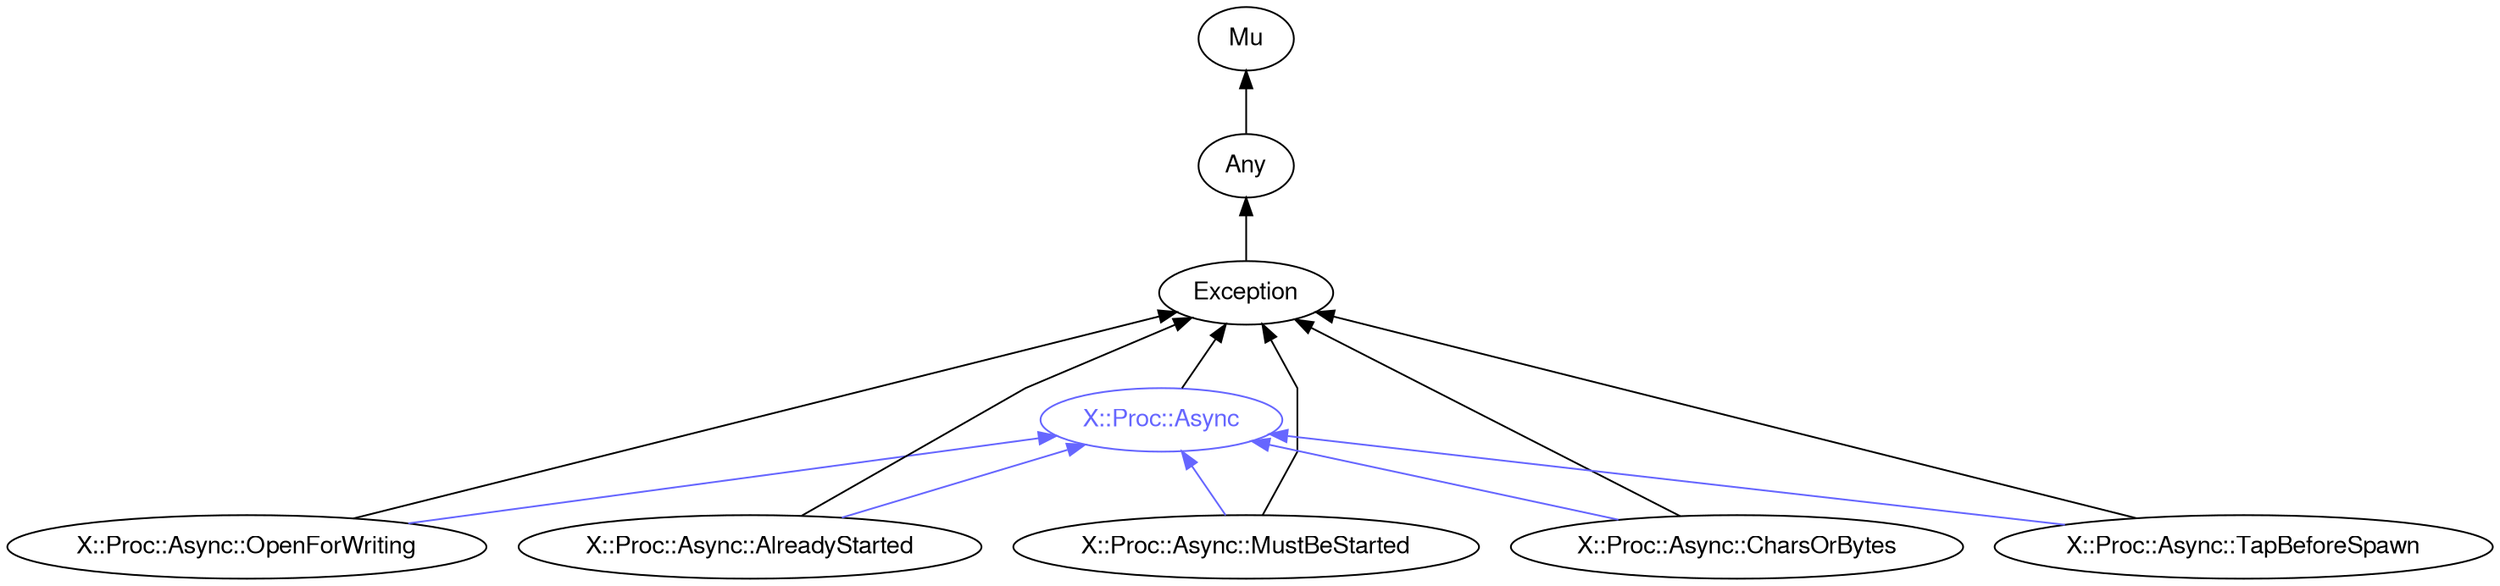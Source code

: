 digraph "perl6-type-graph" {
    rankdir=BT;
    splines=polyline;
    overlap=false; 
    // Types
    "X::Proc::Async" [color="#6666FF", fontcolor="#6666FF", href="/type/X::Proc::Async", fontname="FreeSans"];
    "Mu" [color="#000000", fontcolor="#000000", href="/type/Mu", fontname="FreeSans"];
    "Any" [color="#000000", fontcolor="#000000", href="/type/Any", fontname="FreeSans"];
    "Exception" [color="#000000", fontcolor="#000000", href="/type/Exception", fontname="FreeSans"];
    "X::Proc::Async::OpenForWriting" [color="#000000", fontcolor="#000000", href="/type/X::Proc::Async::OpenForWriting", fontname="FreeSans"];
    "X::Proc::Async::AlreadyStarted" [color="#000000", fontcolor="#000000", href="/type/X::Proc::Async::AlreadyStarted", fontname="FreeSans"];
    "X::Proc::Async::MustBeStarted" [color="#000000", fontcolor="#000000", href="/type/X::Proc::Async::MustBeStarted", fontname="FreeSans"];
    "X::Proc::Async::CharsOrBytes" [color="#000000", fontcolor="#000000", href="/type/X::Proc::Async::CharsOrBytes", fontname="FreeSans"];
    "X::Proc::Async::TapBeforeSpawn" [color="#000000", fontcolor="#000000", href="/type/X::Proc::Async::TapBeforeSpawn", fontname="FreeSans"];

    // Superclasses
    "X::Proc::Async" -> "Exception" [color="#000000"];
    "Any" -> "Mu" [color="#000000"];
    "Exception" -> "Any" [color="#000000"];
    "X::Proc::Async::OpenForWriting" -> "Exception" [color="#000000"];
    "X::Proc::Async::AlreadyStarted" -> "Exception" [color="#000000"];
    "X::Proc::Async::MustBeStarted" -> "Exception" [color="#000000"];
    "X::Proc::Async::CharsOrBytes" -> "Exception" [color="#000000"];
    "X::Proc::Async::TapBeforeSpawn" -> "Exception" [color="#000000"];

    // Roles
    "X::Proc::Async::OpenForWriting" -> "X::Proc::Async" [color="#6666FF"];
    "X::Proc::Async::AlreadyStarted" -> "X::Proc::Async" [color="#6666FF"];
    "X::Proc::Async::MustBeStarted" -> "X::Proc::Async" [color="#6666FF"];
    "X::Proc::Async::CharsOrBytes" -> "X::Proc::Async" [color="#6666FF"];
    "X::Proc::Async::TapBeforeSpawn" -> "X::Proc::Async" [color="#6666FF"];
}
